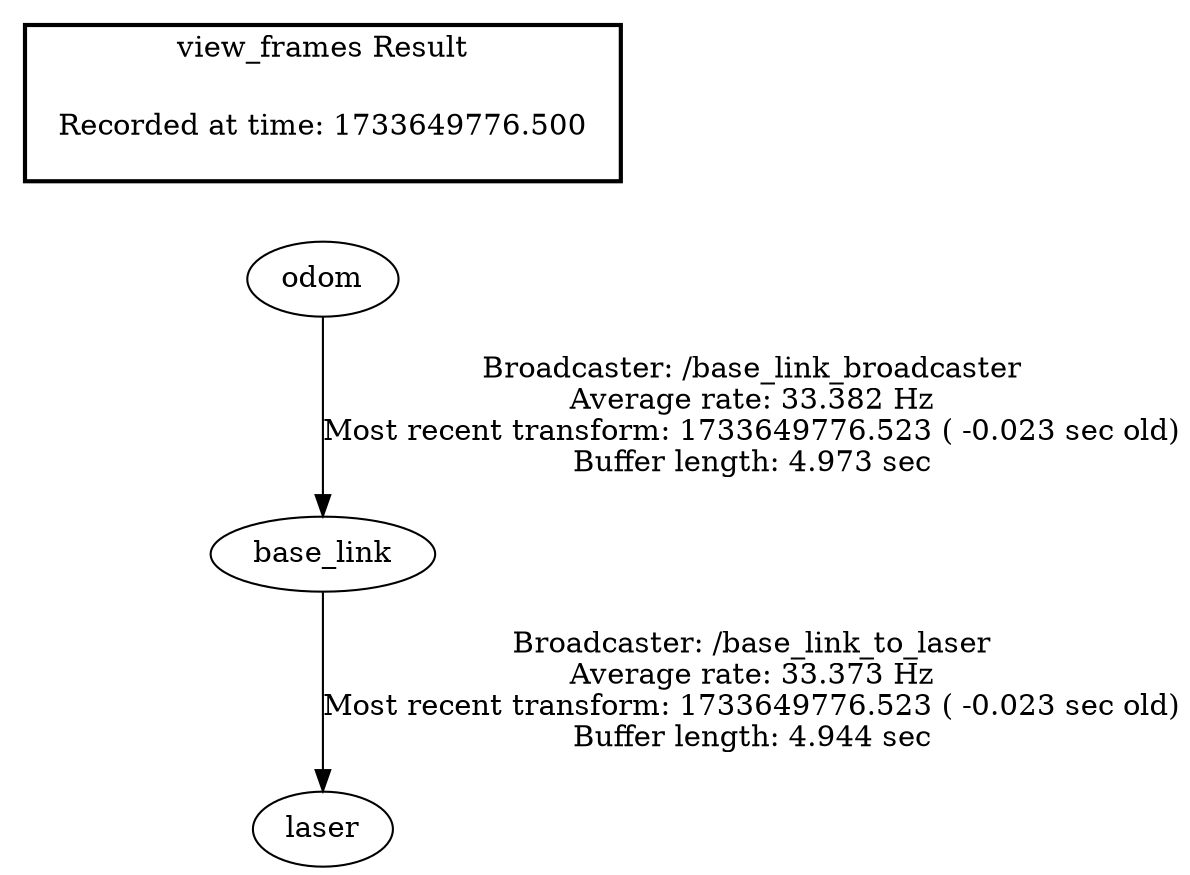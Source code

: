 digraph G {
"odom" -> "base_link"[label="Broadcaster: /base_link_broadcaster\nAverage rate: 33.382 Hz\nMost recent transform: 1733649776.523 ( -0.023 sec old)\nBuffer length: 4.973 sec\n"];
"base_link" -> "laser"[label="Broadcaster: /base_link_to_laser\nAverage rate: 33.373 Hz\nMost recent transform: 1733649776.523 ( -0.023 sec old)\nBuffer length: 4.944 sec\n"];
edge [style=invis];
 subgraph cluster_legend { style=bold; color=black; label ="view_frames Result";
"Recorded at time: 1733649776.500"[ shape=plaintext ] ;
 }->"odom";
}